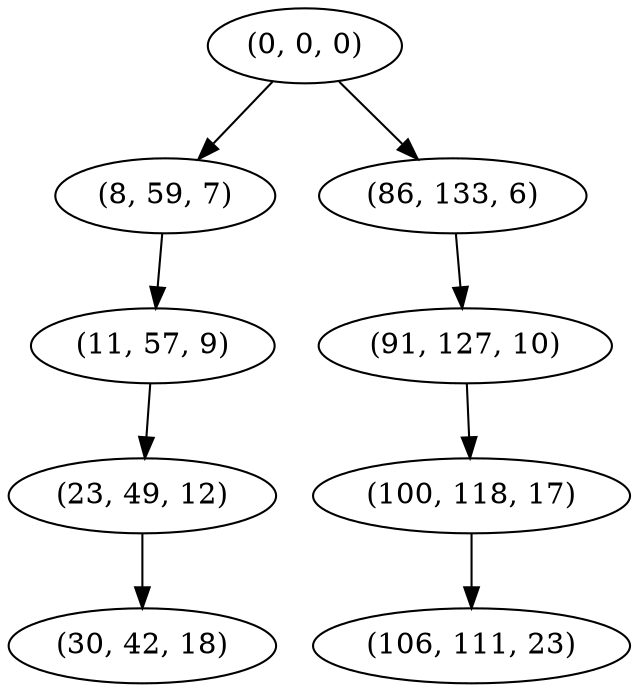 digraph tree {
    "(0, 0, 0)";
    "(8, 59, 7)";
    "(11, 57, 9)";
    "(23, 49, 12)";
    "(30, 42, 18)";
    "(86, 133, 6)";
    "(91, 127, 10)";
    "(100, 118, 17)";
    "(106, 111, 23)";
    "(0, 0, 0)" -> "(8, 59, 7)";
    "(0, 0, 0)" -> "(86, 133, 6)";
    "(8, 59, 7)" -> "(11, 57, 9)";
    "(11, 57, 9)" -> "(23, 49, 12)";
    "(23, 49, 12)" -> "(30, 42, 18)";
    "(86, 133, 6)" -> "(91, 127, 10)";
    "(91, 127, 10)" -> "(100, 118, 17)";
    "(100, 118, 17)" -> "(106, 111, 23)";
}
